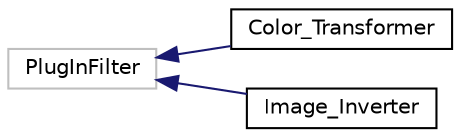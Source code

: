 digraph "Graphical Class Hierarchy"
{
  edge [fontname="Helvetica",fontsize="10",labelfontname="Helvetica",labelfontsize="10"];
  node [fontname="Helvetica",fontsize="10",shape=record];
  rankdir="LR";
  Node142 [label="PlugInFilter",height=0.2,width=0.4,color="grey75", fillcolor="white", style="filled"];
  Node142 -> Node0 [dir="back",color="midnightblue",fontsize="10",style="solid",fontname="Helvetica"];
  Node0 [label="Color_Transformer",height=0.2,width=0.4,color="black", fillcolor="white", style="filled",URL="$classColor__Transformer.html"];
  Node142 -> Node144 [dir="back",color="midnightblue",fontsize="10",style="solid",fontname="Helvetica"];
  Node144 [label="Image_Inverter",height=0.2,width=0.4,color="black", fillcolor="white", style="filled",URL="$classImage__Inverter.html"];
}
